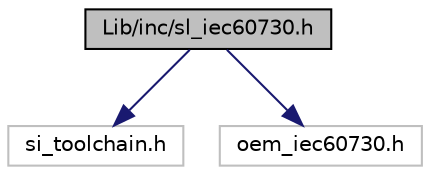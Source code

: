 digraph "Lib/inc/sl_iec60730.h"
{
 // LATEX_PDF_SIZE
  edge [fontname="Helvetica",fontsize="10",labelfontname="Helvetica",labelfontsize="10"];
  node [fontname="Helvetica",fontsize="10",shape=record];
  Node1 [label="Lib/inc/sl_iec60730.h",height=0.2,width=0.4,color="black", fillcolor="grey75", style="filled", fontcolor="black",tooltip="Library definitions."];
  Node1 -> Node2 [color="midnightblue",fontsize="10",style="solid",fontname="Helvetica"];
  Node2 [label="si_toolchain.h",height=0.2,width=0.4,color="grey75", fillcolor="white", style="filled",tooltip=" "];
  Node1 -> Node3 [color="midnightblue",fontsize="10",style="solid",fontname="Helvetica"];
  Node3 [label="oem_iec60730.h",height=0.2,width=0.4,color="grey75", fillcolor="white", style="filled",tooltip=" "];
}
